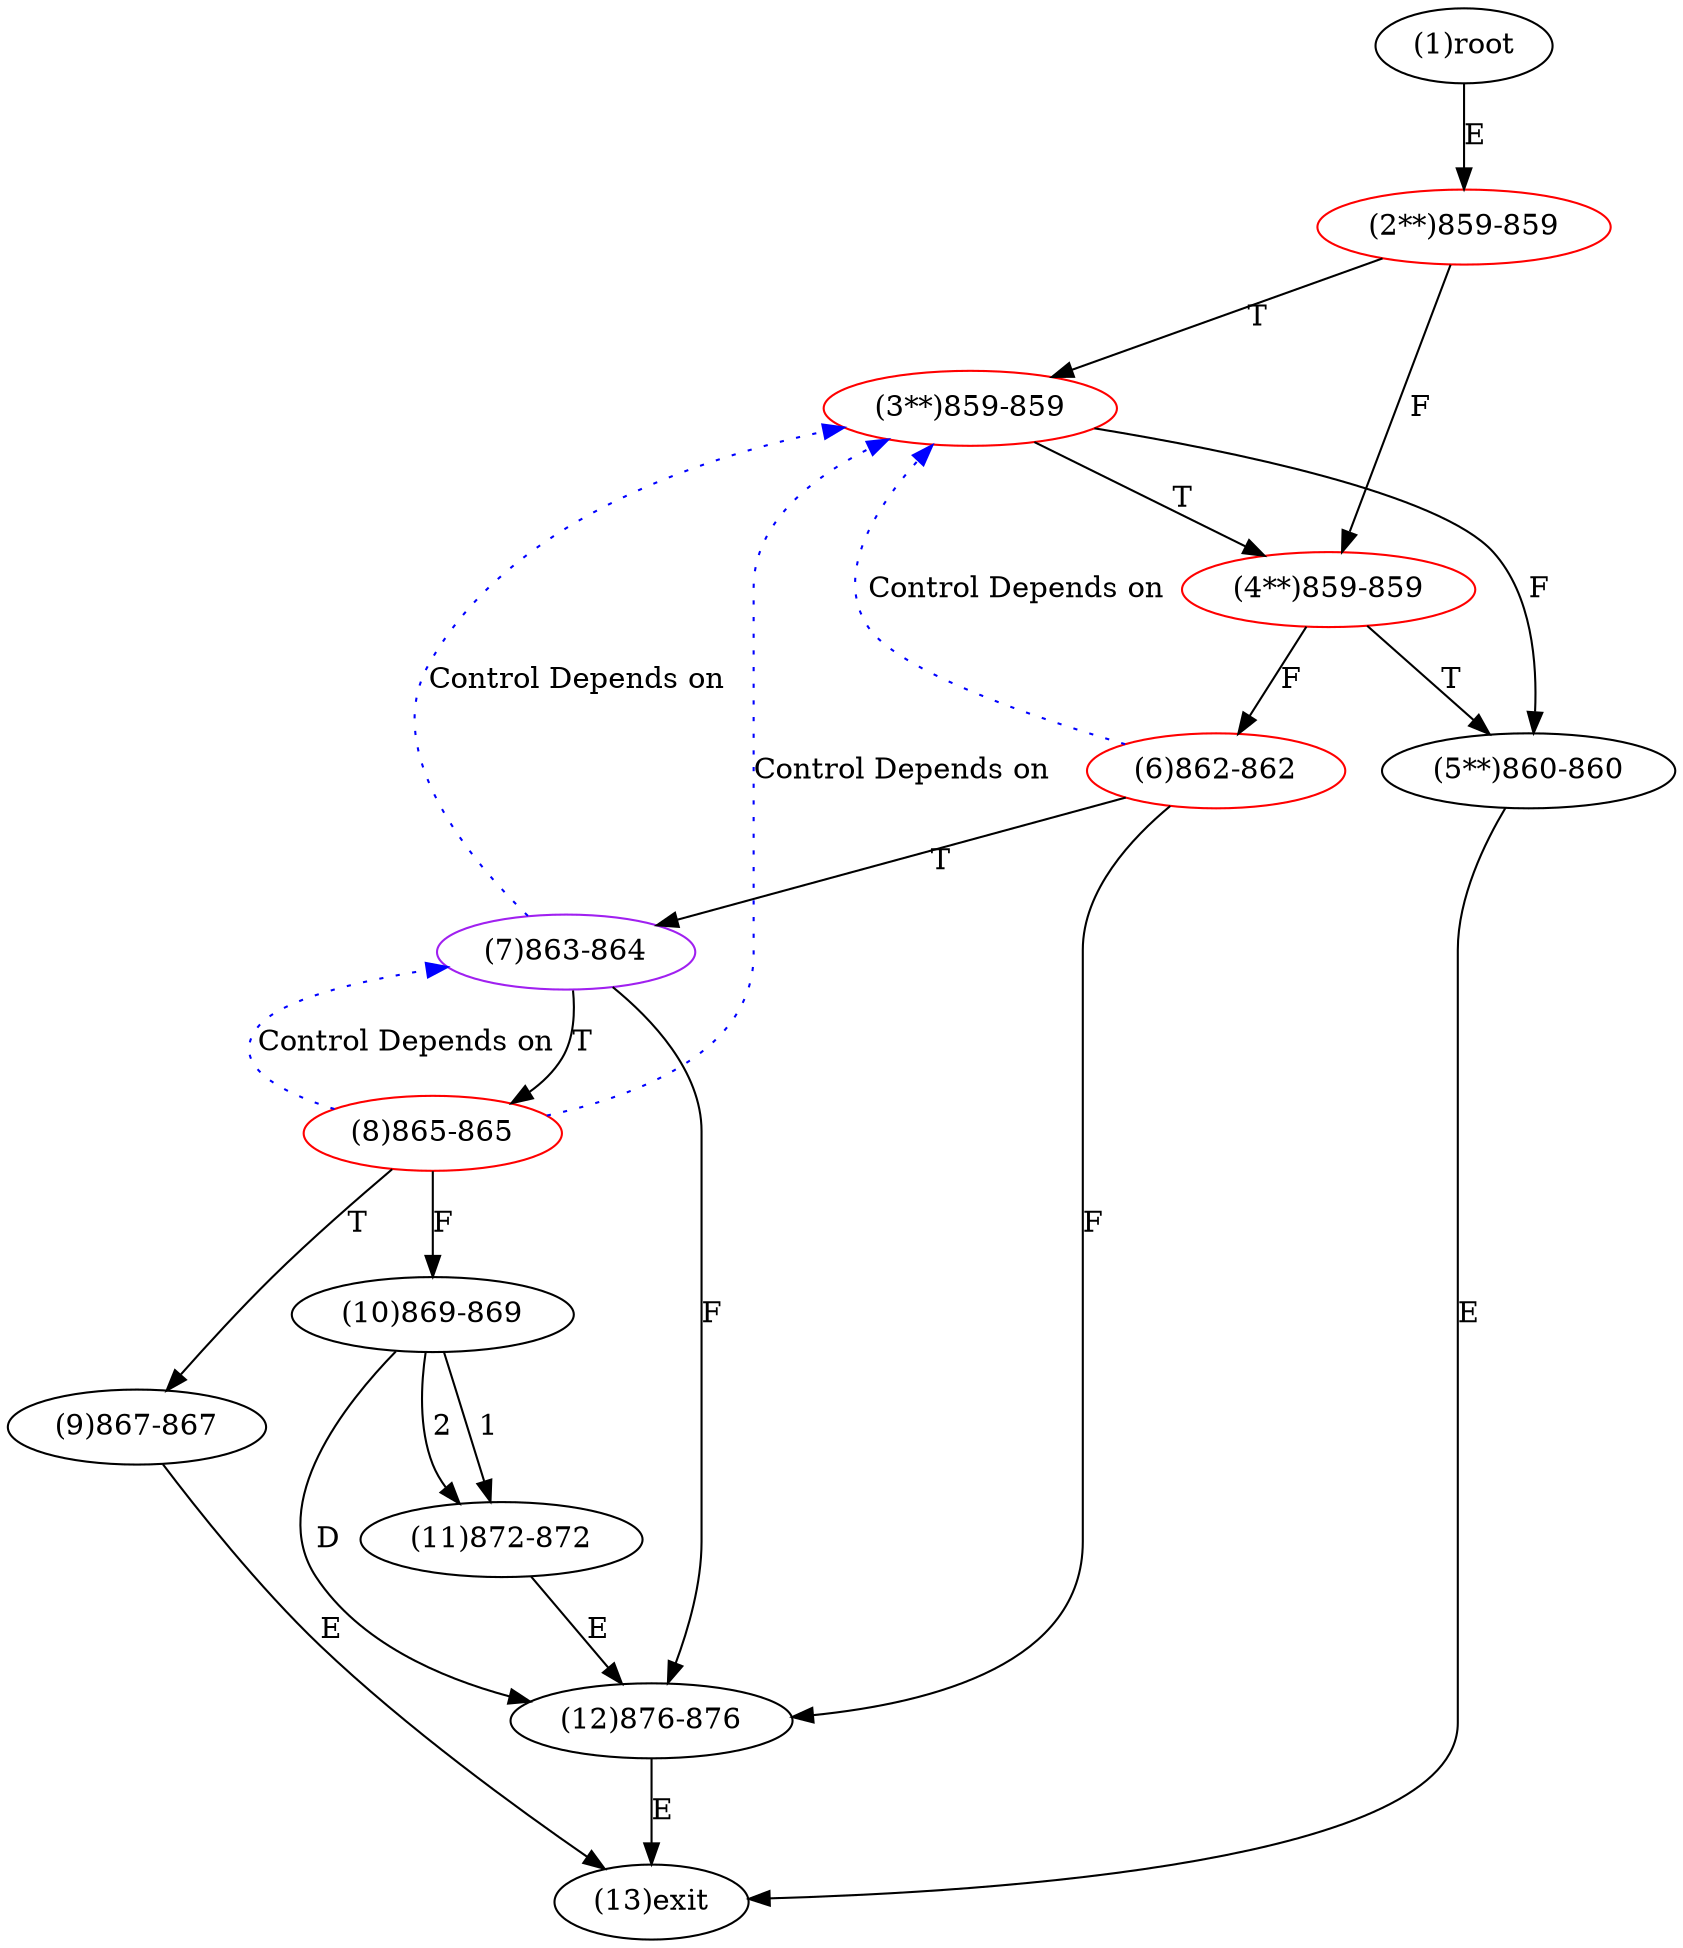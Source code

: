 digraph "" { 
1[ label="(1)root"];
2[ label="(2**)859-859",color=red];
3[ label="(3**)859-859",color=red];
4[ label="(4**)859-859",color=red];
5[ label="(5**)860-860"];
6[ label="(6)862-862",color=red];
7[ label="(7)863-864",color=purple];
8[ label="(8)865-865",color=red];
9[ label="(9)867-867"];
10[ label="(10)869-869"];
11[ label="(11)872-872"];
12[ label="(12)876-876"];
13[ label="(13)exit"];
1->2[ label="E"];
2->4[ label="F"];
2->3[ label="T"];
3->5[ label="F"];
3->4[ label="T"];
4->6[ label="F"];
4->5[ label="T"];
5->13[ label="E"];
6->12[ label="F"];
6->7[ label="T"];
7->12[ label="F"];
7->8[ label="T"];
8->10[ label="F"];
8->9[ label="T"];
9->13[ label="E"];
10->11[ label="1"];
10->11[ label="2"];
10->12[ label="D"];
11->12[ label="E"];
12->13[ label="E"];
6->3[ color="blue" label="Control Depends on" style = dotted ];
7->3[ color="blue" label="Control Depends on" style = dotted ];
8->3[ color="blue" label="Control Depends on" style = dotted ];
8->7[ color="blue" label="Control Depends on" style = dotted ];
}